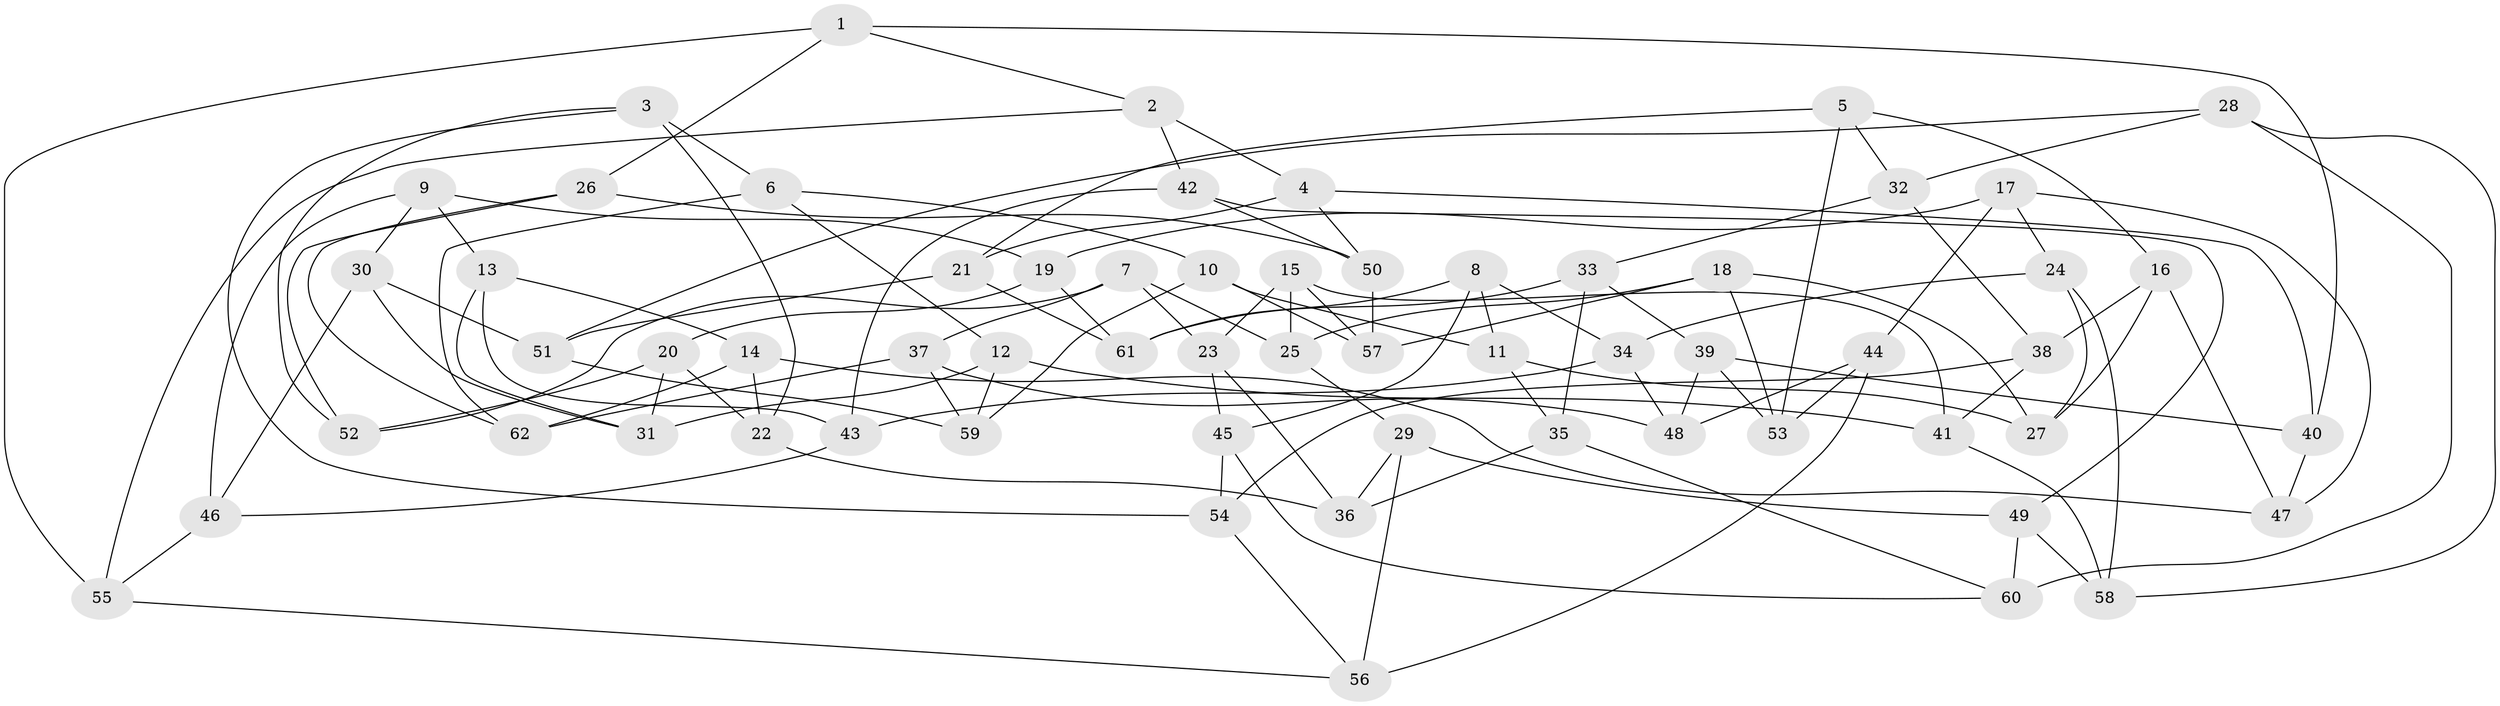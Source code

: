 // coarse degree distribution, {10: 0.046511627906976744, 4: 0.6744186046511628, 6: 0.18604651162790697, 7: 0.023255813953488372, 5: 0.046511627906976744, 3: 0.023255813953488372}
// Generated by graph-tools (version 1.1) at 2025/20/03/04/25 18:20:56]
// undirected, 62 vertices, 124 edges
graph export_dot {
graph [start="1"]
  node [color=gray90,style=filled];
  1;
  2;
  3;
  4;
  5;
  6;
  7;
  8;
  9;
  10;
  11;
  12;
  13;
  14;
  15;
  16;
  17;
  18;
  19;
  20;
  21;
  22;
  23;
  24;
  25;
  26;
  27;
  28;
  29;
  30;
  31;
  32;
  33;
  34;
  35;
  36;
  37;
  38;
  39;
  40;
  41;
  42;
  43;
  44;
  45;
  46;
  47;
  48;
  49;
  50;
  51;
  52;
  53;
  54;
  55;
  56;
  57;
  58;
  59;
  60;
  61;
  62;
  1 -- 26;
  1 -- 55;
  1 -- 2;
  1 -- 40;
  2 -- 4;
  2 -- 42;
  2 -- 55;
  3 -- 54;
  3 -- 52;
  3 -- 6;
  3 -- 22;
  4 -- 40;
  4 -- 21;
  4 -- 50;
  5 -- 21;
  5 -- 32;
  5 -- 16;
  5 -- 53;
  6 -- 12;
  6 -- 62;
  6 -- 10;
  7 -- 52;
  7 -- 23;
  7 -- 25;
  7 -- 37;
  8 -- 34;
  8 -- 11;
  8 -- 45;
  8 -- 61;
  9 -- 46;
  9 -- 30;
  9 -- 19;
  9 -- 13;
  10 -- 11;
  10 -- 57;
  10 -- 59;
  11 -- 27;
  11 -- 35;
  12 -- 41;
  12 -- 31;
  12 -- 59;
  13 -- 31;
  13 -- 14;
  13 -- 43;
  14 -- 47;
  14 -- 22;
  14 -- 62;
  15 -- 41;
  15 -- 57;
  15 -- 23;
  15 -- 25;
  16 -- 38;
  16 -- 27;
  16 -- 47;
  17 -- 47;
  17 -- 24;
  17 -- 19;
  17 -- 44;
  18 -- 27;
  18 -- 53;
  18 -- 25;
  18 -- 57;
  19 -- 20;
  19 -- 61;
  20 -- 31;
  20 -- 52;
  20 -- 22;
  21 -- 51;
  21 -- 61;
  22 -- 36;
  23 -- 45;
  23 -- 36;
  24 -- 27;
  24 -- 34;
  24 -- 58;
  25 -- 29;
  26 -- 62;
  26 -- 52;
  26 -- 50;
  28 -- 58;
  28 -- 60;
  28 -- 51;
  28 -- 32;
  29 -- 49;
  29 -- 56;
  29 -- 36;
  30 -- 46;
  30 -- 51;
  30 -- 31;
  32 -- 38;
  32 -- 33;
  33 -- 35;
  33 -- 39;
  33 -- 61;
  34 -- 43;
  34 -- 48;
  35 -- 60;
  35 -- 36;
  37 -- 59;
  37 -- 62;
  37 -- 48;
  38 -- 54;
  38 -- 41;
  39 -- 48;
  39 -- 53;
  39 -- 40;
  40 -- 47;
  41 -- 58;
  42 -- 49;
  42 -- 50;
  42 -- 43;
  43 -- 46;
  44 -- 48;
  44 -- 53;
  44 -- 56;
  45 -- 60;
  45 -- 54;
  46 -- 55;
  49 -- 58;
  49 -- 60;
  50 -- 57;
  51 -- 59;
  54 -- 56;
  55 -- 56;
}
